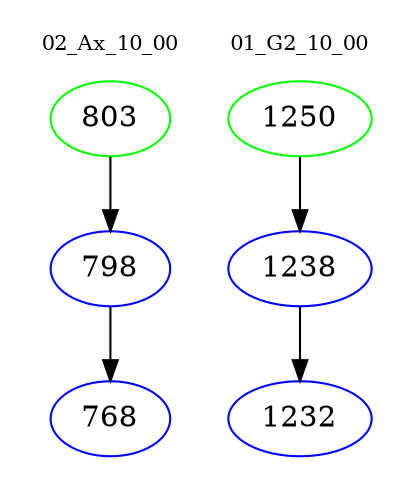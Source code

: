 digraph{
subgraph cluster_0 {
color = white
label = "02_Ax_10_00";
fontsize=10;
T0_803 [label="803", color="green"]
T0_803 -> T0_798 [color="black"]
T0_798 [label="798", color="blue"]
T0_798 -> T0_768 [color="black"]
T0_768 [label="768", color="blue"]
}
subgraph cluster_1 {
color = white
label = "01_G2_10_00";
fontsize=10;
T1_1250 [label="1250", color="green"]
T1_1250 -> T1_1238 [color="black"]
T1_1238 [label="1238", color="blue"]
T1_1238 -> T1_1232 [color="black"]
T1_1232 [label="1232", color="blue"]
}
}
